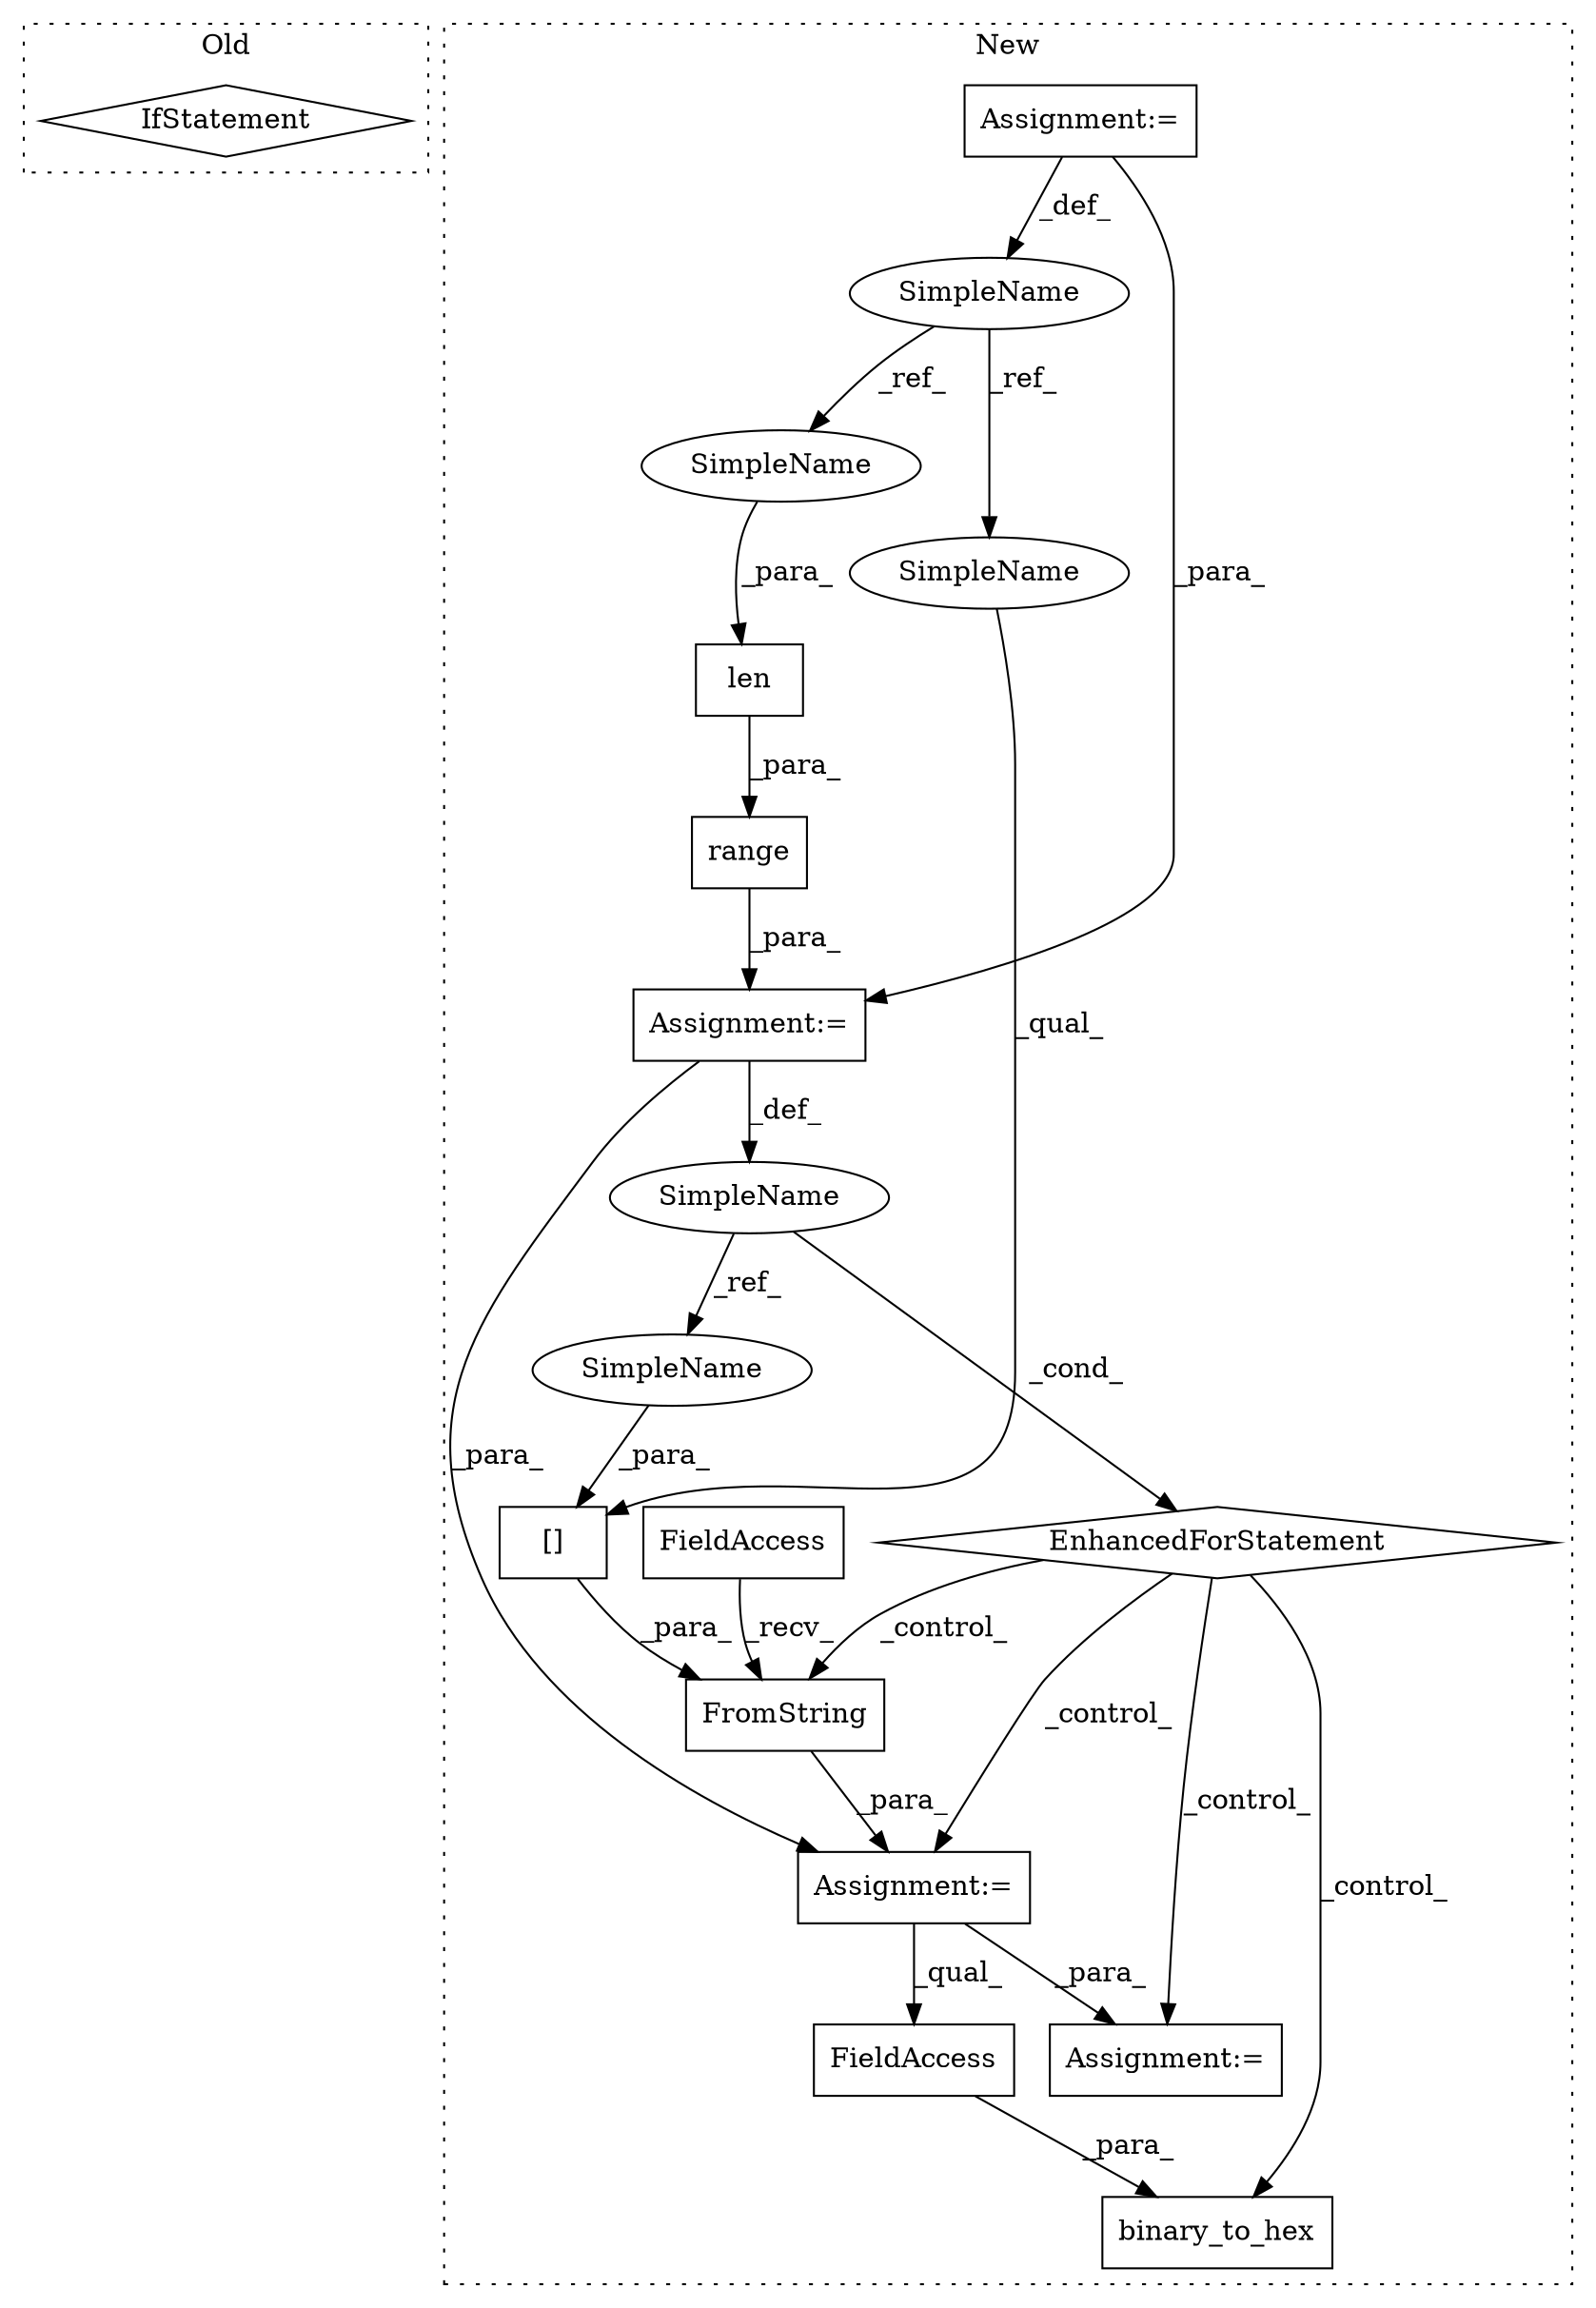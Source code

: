 digraph G {
subgraph cluster0 {
1 [label="IfStatement" a="25" s="13622" l="36" shape="diamond"];
label = "Old";
style="dotted";
}
subgraph cluster1 {
2 [label="binary_to_hex" a="32" s="12051,12085" l="14,1" shape="box"];
3 [label="EnhancedForStatement" a="70" s="11826,11912" l="53,2" shape="diamond"];
4 [label="range" a="32" s="11887,11911" l="6,1" shape="box"];
5 [label="FromString" a="32" s="11957,11984" l="11,1" shape="box"];
6 [label="len" a="32" s="11893,11910" l="4,1" shape="box"];
7 [label="FieldAccess" a="22" s="12065" l="20" shape="box"];
8 [label="FieldAccess" a="22" s="11930" l="26" shape="box"];
9 [label="[]" a="2" s="11968,11983" l="14,1" shape="box"];
10 [label="SimpleName" a="42" s="11760" l="13" shape="ellipse"];
11 [label="SimpleName" a="42" s="11883" l="1" shape="ellipse"];
12 [label="Assignment:=" a="7" s="11826,11912" l="53,2" shape="box"];
13 [label="Assignment:=" a="7" s="11929" l="1" shape="box"];
14 [label="Assignment:=" a="7" s="12109" l="1" shape="box"];
15 [label="Assignment:=" a="7" s="11773" l="1" shape="box"];
16 [label="SimpleName" a="42" s="11982" l="1" shape="ellipse"];
17 [label="SimpleName" a="42" s="11897" l="13" shape="ellipse"];
18 [label="SimpleName" a="42" s="11968" l="13" shape="ellipse"];
label = "New";
style="dotted";
}
3 -> 5 [label="_control_"];
3 -> 14 [label="_control_"];
3 -> 13 [label="_control_"];
3 -> 2 [label="_control_"];
4 -> 12 [label="_para_"];
5 -> 13 [label="_para_"];
6 -> 4 [label="_para_"];
7 -> 2 [label="_para_"];
8 -> 5 [label="_recv_"];
9 -> 5 [label="_para_"];
10 -> 17 [label="_ref_"];
10 -> 18 [label="_ref_"];
11 -> 3 [label="_cond_"];
11 -> 16 [label="_ref_"];
12 -> 13 [label="_para_"];
12 -> 11 [label="_def_"];
13 -> 14 [label="_para_"];
13 -> 7 [label="_qual_"];
15 -> 12 [label="_para_"];
15 -> 10 [label="_def_"];
16 -> 9 [label="_para_"];
17 -> 6 [label="_para_"];
18 -> 9 [label="_qual_"];
}